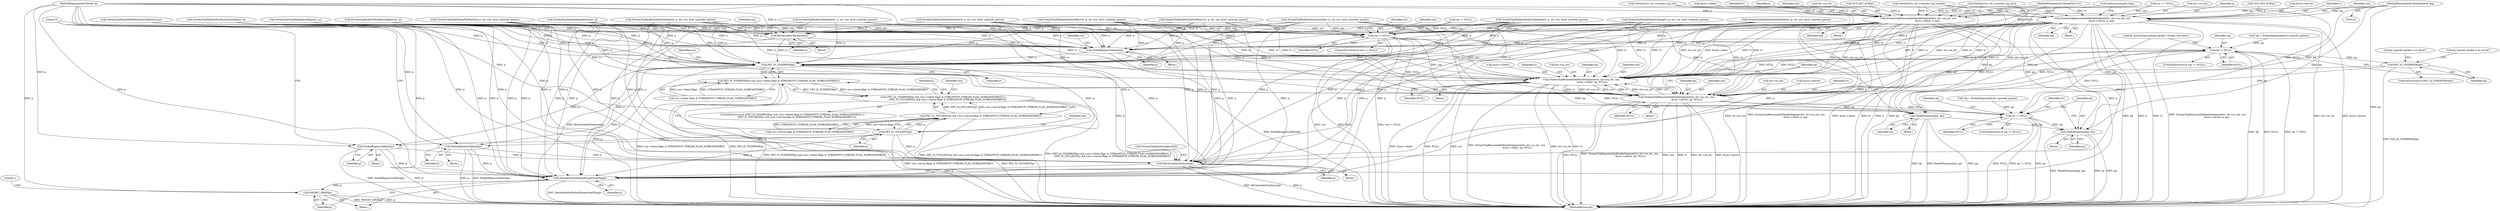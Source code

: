 digraph "0_suricata_843d0b7a10bb45627f94764a6c5d468a24143345@pointer" {
"1000129" [label="(MethodParameterIn,PacketQueue *pq)"];
"1000415" [label="(Call,StreamTcpReassembleHandleSegment(tv, stt->ra_ctx, ssn,\n                        &ssn->server, p, pq))"];
"1000651" [label="(Call,ssn != NULL)"];
"1000675" [label="(Call,np != NULL)"];
"1000680" [label="(Call,PKT_IS_TOSERVER(np))"];
"1000685" [label="(Call,StreamTcpReassembleHandleSegment(tv, stt->ra_ctx, ssn,\n                            &ssn->client, np, NULL))"];
"1000701" [label="(Call,StreamTcpReassembleHandleSegment(tv, stt->ra_ctx, ssn,\n                            &ssn->server, np, NULL))"];
"1000713" [label="(Call,PacketEnqueue(pq, np))"];
"1000862" [label="(Call,PacketEnqueue(pq, np))"];
"1000858" [label="(Call,np != NULL)"];
"1000725" [label="(Call,ReCalculateChecksum(p))"];
"1000747" [label="(Call,PacketBypassCallback(p))"];
"1000774" [label="(Call,PKT_IS_TOSERVER(p))"];
"1000773" [label="(Call,PKT_IS_TOSERVER(p) && (ssn->client.flags & STREAMTCP_STREAM_FLAG_NOREASSEMBLY))"];
"1000772" [label="(Call,(PKT_IS_TOSERVER(p) && (ssn->client.flags & STREAMTCP_STREAM_FLAG_NOREASSEMBLY)) ||\n            (PKT_IS_TOCLIENT(p) && (ssn->server.flags & STREAMTCP_STREAM_FLAG_NOREASSEMBLY)))"];
"1000784" [label="(Call,PKT_IS_TOCLIENT(p))"];
"1000783" [label="(Call,PKT_IS_TOCLIENT(p) && (ssn->server.flags & STREAMTCP_STREAM_FLAG_NOREASSEMBLY))"];
"1000809" [label="(Call,PacketBypassCallback(p))"];
"1000872" [label="(Call,ReCalculateChecksum(p))"];
"1000877" [label="(Call,DecodeSetNoPayloadInspectionFlag(p))"];
"1000879" [label="(Call,PACKET_DROP(p))"];
"1000835" [label="(Call,PacketBypassCallback(p))"];
"1000437" [label="(Call,StreamTcpReassembleHandleSegment(tv, stt->ra_ctx, ssn,\n                        &ssn->client, p, pq))"];
"1000773" [label="(Call,PKT_IS_TOSERVER(p) && (ssn->client.flags & STREAMTCP_STREAM_FLAG_NOREASSEMBLY))"];
"1000129" [label="(MethodParameterIn,PacketQueue *pq)"];
"1000858" [label="(Call,np != NULL)"];
"1000533" [label="(Call,StreamTcpPacketStateEstablished(tv, p, stt, ssn, &stt->pseudo_queue))"];
"1000836" [label="(Identifier,p)"];
"1000435" [label="(Call,TCP_GET_ACK(p))"];
"1000678" [label="(Block,)"];
"1000296" [label="(Call,StatsIncr(tv, stt->counter_tcp_syn))"];
"1000448" [label="(Identifier,pq)"];
"1000873" [label="(Identifier,p)"];
"1000126" [label="(MethodParameterIn,ThreadVars *tv)"];
"1000575" [label="(Call,StreamTcpPacketStateClosing(tv, p, stt, ssn, &stt->pseudo_queue))"];
"1000776" [label="(Call,ssn->client.flags & STREAMTCP_STREAM_FLAG_NOREASSEMBLY)"];
"1000786" [label="(Call,ssn->server.flags & STREAMTCP_STREAM_FLAG_NOREASSEMBLY)"];
"1000659" [label="(Identifier,stt)"];
"1000677" [label="(Identifier,NULL)"];
"1000700" [label="(Literal,\"pseudo packet is to client\")"];
"1000674" [label="(ControlStructure,if (np != NULL))"];
"1000483" [label="(Call,StreamTcpPacketIsFinShutdownAck(ssn, p))"];
"1000652" [label="(Identifier,ssn)"];
"1000667" [label="(Call,*np = PacketDequeue(&stt->pseudo_queue))"];
"1000489" [label="(Call,StreamTcpPacketIsWindowUpdate(ssn, p))"];
"1000883" [label="(Literal,1)"];
"1000732" [label="(Identifier,ssn)"];
"1000675" [label="(Call,np != NULL)"];
"1000725" [label="(Call,ReCalculateChecksum(p))"];
"1000690" [label="(Identifier,ssn)"];
"1000796" [label="(Identifier,p)"];
"1000691" [label="(Call,&ssn->client)"];
"1000877" [label="(Call,DecodeSetNoPayloadInspectionFlag(p))"];
"1000784" [label="(Call,PKT_IS_TOCLIENT(p))"];
"1000713" [label="(Call,PacketEnqueue(pq, np))"];
"1000864" [label="(Identifier,np)"];
"1000696" [label="(Identifier,NULL)"];
"1000748" [label="(Identifier,p)"];
"1000681" [label="(Identifier,np)"];
"1000879" [label="(Call,PACKET_DROP(p))"];
"1000589" [label="(Call,StreamTcpPacketStateCloseWait(tv, p, stt, ssn, &stt->pseudo_queue))"];
"1000875" [label="(Call,StreamTcpInlineDropInvalid())"];
"1000754" [label="(Identifier,ssn)"];
"1000880" [label="(Identifier,p)"];
"1000370" [label="(Call,StreamTcpPacketStateNone(tv, p, stt, ssn, &stt->pseudo_queue))"];
"1000808" [label="(Block,)"];
"1000703" [label="(Call,stt->ra_ctx)"];
"1000861" [label="(Block,)"];
"1000547" [label="(Call,StreamTcpPacketStateFinWait1(tv, p, stt, ssn, &stt->pseudo_queue))"];
"1000428" [label="(Block,)"];
"1000416" [label="(Identifier,tv)"];
"1000717" [label="(Literal,\"processing pseudo packet / stream end done\")"];
"1000715" [label="(Identifier,np)"];
"1000850" [label="(Call,*np = PacketDequeue(&stt->pseudo_queue))"];
"1000714" [label="(Identifier,pq)"];
"1000726" [label="(Identifier,p)"];
"1000686" [label="(Identifier,tv)"];
"1000439" [label="(Call,stt->ra_ctx)"];
"1000774" [label="(Call,PKT_IS_TOSERVER(p))"];
"1000682" [label="(Block,)"];
"1000684" [label="(Literal,\"pseudo packet is to server\")"];
"1000687" [label="(Call,stt->ra_ctx)"];
"1000426" [label="(Identifier,pq)"];
"1000310" [label="(Call,StatsIncr(tv, stt->counter_tcp_rst))"];
"1000494" [label="(Call,StreamTcpPacketIsBadWindowUpdate(ssn,p))"];
"1000698" [label="(Block,)"];
"1000519" [label="(Call,StreamTcpPacketStateSynRecv(tv, p, stt, ssn, &stt->pseudo_queue))"];
"1000707" [label="(Call,&ssn->server)"];
"1000835" [label="(Call,PacketBypassCallback(p))"];
"1000701" [label="(Call,StreamTcpReassembleHandleSegment(tv, stt->ra_ctx, ssn,\n                            &ssn->server, np, NULL))"];
"1000702" [label="(Identifier,tv)"];
"1000876" [label="(Block,)"];
"1000860" [label="(Identifier,NULL)"];
"1000420" [label="(Identifier,ssn)"];
"1000281" [label="(Call,StatsIncr(tv, stt->counter_tcp_synack))"];
"1000809" [label="(Call,PacketBypassCallback(p))"];
"1000802" [label="(Identifier,ssn)"];
"1000617" [label="(Call,StreamTcpPacketStateTimeWait(tv, p, stt, ssn, &stt->pseudo_queue))"];
"1000832" [label="(Block,)"];
"1000384" [label="(Call,ssn != NULL)"];
"1000746" [label="(Block,)"];
"1000772" [label="(Call,(PKT_IS_TOSERVER(p) && (ssn->client.flags & STREAMTCP_STREAM_FLAG_NOREASSEMBLY)) ||\n            (PKT_IS_TOCLIENT(p) && (ssn->server.flags & STREAMTCP_STREAM_FLAG_NOREASSEMBLY)))"];
"1000474" [label="(Call,StreamTcpClearKeepAliveFlag(ssn, p))"];
"1000417" [label="(Call,stt->ra_ctx)"];
"1000425" [label="(Identifier,p)"];
"1000127" [label="(MethodParameterIn,Packet *p)"];
"1000650" [label="(ControlStructure,if (ssn != NULL))"];
"1000561" [label="(Call,StreamTcpPacketStateFinWait2(tv, p, stt, ssn, &stt->pseudo_queue))"];
"1000651" [label="(Call,ssn != NULL)"];
"1000884" [label="(MethodReturn,int)"];
"1000862" [label="(Call,PacketEnqueue(pq, np))"];
"1000505" [label="(Call,StreamTcpPacketStateSynSent(tv, p, stt, ssn, &stt->pseudo_queue))"];
"1000711" [label="(Identifier,np)"];
"1000443" [label="(Call,&ssn->client)"];
"1000603" [label="(Call,StreamTcpPacketStateLastAck(tv, p, stt, ssn, &stt->pseudo_queue))"];
"1000859" [label="(Identifier,np)"];
"1000406" [label="(Block,)"];
"1000680" [label="(Call,PKT_IS_TOSERVER(np))"];
"1000676" [label="(Identifier,np)"];
"1000872" [label="(Call,ReCalculateChecksum(p))"];
"1000685" [label="(Call,StreamTcpReassembleHandleSegment(tv, stt->ra_ctx, ssn,\n                            &ssn->client, np, NULL))"];
"1000359" [label="(Call,ssn == NULL)"];
"1000438" [label="(Identifier,tv)"];
"1000724" [label="(Block,)"];
"1000871" [label="(Block,)"];
"1000878" [label="(Identifier,p)"];
"1000789" [label="(Identifier,ssn)"];
"1000447" [label="(Identifier,p)"];
"1000863" [label="(Identifier,pq)"];
"1000695" [label="(Identifier,np)"];
"1000437" [label="(Call,StreamTcpReassembleHandleSegment(tv, stt->ra_ctx, ssn,\n                        &ssn->client, p, pq))"];
"1000706" [label="(Identifier,ssn)"];
"1000838" [label="(Literal,0)"];
"1000712" [label="(Identifier,NULL)"];
"1000810" [label="(Identifier,p)"];
"1000461" [label="(Call,StreamTcpPacketIsKeepAlive(ssn, p))"];
"1000653" [label="(Identifier,NULL)"];
"1000413" [label="(Call,TCP_GET_ACK(p))"];
"1000785" [label="(Identifier,p)"];
"1000747" [label="(Call,PacketBypassCallback(p))"];
"1000442" [label="(Identifier,ssn)"];
"1000771" [label="(ControlStructure,if ((PKT_IS_TOSERVER(p) && (ssn->client.flags & STREAMTCP_STREAM_FLAG_NOREASSEMBLY)) ||\n            (PKT_IS_TOCLIENT(p) && (ssn->server.flags & STREAMTCP_STREAM_FLAG_NOREASSEMBLY))))"];
"1000775" [label="(Identifier,p)"];
"1000779" [label="(Identifier,ssn)"];
"1000844" [label="(Identifier,stt)"];
"1000415" [label="(Call,StreamTcpReassembleHandleSegment(tv, stt->ra_ctx, ssn,\n                        &ssn->server, p, pq))"];
"1000421" [label="(Call,&ssn->server)"];
"1000783" [label="(Call,PKT_IS_TOCLIENT(p) && (ssn->server.flags & STREAMTCP_STREAM_FLAG_NOREASSEMBLY))"];
"1000449" [label="(ControlStructure,goto skip;)"];
"1000857" [label="(ControlStructure,if (np != NULL))"];
"1000679" [label="(ControlStructure,if (PKT_IS_TOSERVER(np)))"];
"1000129" -> "1000125"  [label="AST: "];
"1000129" -> "1000884"  [label="DDG: pq"];
"1000129" -> "1000415"  [label="DDG: pq"];
"1000129" -> "1000437"  [label="DDG: pq"];
"1000129" -> "1000713"  [label="DDG: pq"];
"1000129" -> "1000862"  [label="DDG: pq"];
"1000415" -> "1000406"  [label="AST: "];
"1000415" -> "1000426"  [label="CFG: "];
"1000416" -> "1000415"  [label="AST: "];
"1000417" -> "1000415"  [label="AST: "];
"1000420" -> "1000415"  [label="AST: "];
"1000421" -> "1000415"  [label="AST: "];
"1000425" -> "1000415"  [label="AST: "];
"1000426" -> "1000415"  [label="AST: "];
"1000449" -> "1000415"  [label="CFG: "];
"1000415" -> "1000884"  [label="DDG: pq"];
"1000415" -> "1000884"  [label="DDG: p"];
"1000415" -> "1000884"  [label="DDG: tv"];
"1000415" -> "1000884"  [label="DDG: StreamTcpReassembleHandleSegment(tv, stt->ra_ctx, ssn,\n                        &ssn->server, p, pq)"];
"1000415" -> "1000884"  [label="DDG: stt->ra_ctx"];
"1000415" -> "1000884"  [label="DDG: &ssn->server"];
"1000281" -> "1000415"  [label="DDG: tv"];
"1000310" -> "1000415"  [label="DDG: tv"];
"1000296" -> "1000415"  [label="DDG: tv"];
"1000126" -> "1000415"  [label="DDG: tv"];
"1000359" -> "1000415"  [label="DDG: ssn"];
"1000413" -> "1000415"  [label="DDG: p"];
"1000127" -> "1000415"  [label="DDG: p"];
"1000415" -> "1000651"  [label="DDG: ssn"];
"1000415" -> "1000685"  [label="DDG: tv"];
"1000415" -> "1000685"  [label="DDG: stt->ra_ctx"];
"1000415" -> "1000701"  [label="DDG: tv"];
"1000415" -> "1000701"  [label="DDG: stt->ra_ctx"];
"1000415" -> "1000701"  [label="DDG: &ssn->server"];
"1000415" -> "1000713"  [label="DDG: pq"];
"1000415" -> "1000725"  [label="DDG: p"];
"1000415" -> "1000747"  [label="DDG: p"];
"1000415" -> "1000774"  [label="DDG: p"];
"1000415" -> "1000862"  [label="DDG: pq"];
"1000415" -> "1000872"  [label="DDG: p"];
"1000415" -> "1000877"  [label="DDG: p"];
"1000651" -> "1000650"  [label="AST: "];
"1000651" -> "1000653"  [label="CFG: "];
"1000652" -> "1000651"  [label="AST: "];
"1000653" -> "1000651"  [label="AST: "];
"1000659" -> "1000651"  [label="CFG: "];
"1000838" -> "1000651"  [label="CFG: "];
"1000651" -> "1000884"  [label="DDG: ssn != NULL"];
"1000651" -> "1000884"  [label="DDG: ssn"];
"1000651" -> "1000884"  [label="DDG: NULL"];
"1000437" -> "1000651"  [label="DDG: ssn"];
"1000505" -> "1000651"  [label="DDG: ssn"];
"1000617" -> "1000651"  [label="DDG: ssn"];
"1000494" -> "1000651"  [label="DDG: ssn"];
"1000474" -> "1000651"  [label="DDG: ssn"];
"1000561" -> "1000651"  [label="DDG: ssn"];
"1000547" -> "1000651"  [label="DDG: ssn"];
"1000461" -> "1000651"  [label="DDG: ssn"];
"1000533" -> "1000651"  [label="DDG: ssn"];
"1000589" -> "1000651"  [label="DDG: ssn"];
"1000384" -> "1000651"  [label="DDG: ssn"];
"1000384" -> "1000651"  [label="DDG: NULL"];
"1000483" -> "1000651"  [label="DDG: ssn"];
"1000603" -> "1000651"  [label="DDG: ssn"];
"1000575" -> "1000651"  [label="DDG: ssn"];
"1000519" -> "1000651"  [label="DDG: ssn"];
"1000489" -> "1000651"  [label="DDG: ssn"];
"1000359" -> "1000651"  [label="DDG: NULL"];
"1000651" -> "1000675"  [label="DDG: NULL"];
"1000651" -> "1000685"  [label="DDG: ssn"];
"1000651" -> "1000701"  [label="DDG: ssn"];
"1000651" -> "1000858"  [label="DDG: NULL"];
"1000675" -> "1000674"  [label="AST: "];
"1000675" -> "1000677"  [label="CFG: "];
"1000676" -> "1000675"  [label="AST: "];
"1000677" -> "1000675"  [label="AST: "];
"1000681" -> "1000675"  [label="CFG: "];
"1000717" -> "1000675"  [label="CFG: "];
"1000675" -> "1000884"  [label="DDG: np"];
"1000675" -> "1000884"  [label="DDG: NULL"];
"1000675" -> "1000884"  [label="DDG: np != NULL"];
"1000667" -> "1000675"  [label="DDG: np"];
"1000685" -> "1000675"  [label="DDG: NULL"];
"1000701" -> "1000675"  [label="DDG: NULL"];
"1000675" -> "1000680"  [label="DDG: np"];
"1000675" -> "1000685"  [label="DDG: NULL"];
"1000675" -> "1000701"  [label="DDG: NULL"];
"1000675" -> "1000858"  [label="DDG: NULL"];
"1000680" -> "1000679"  [label="AST: "];
"1000680" -> "1000681"  [label="CFG: "];
"1000681" -> "1000680"  [label="AST: "];
"1000684" -> "1000680"  [label="CFG: "];
"1000700" -> "1000680"  [label="CFG: "];
"1000680" -> "1000884"  [label="DDG: PKT_IS_TOSERVER(np)"];
"1000680" -> "1000685"  [label="DDG: np"];
"1000680" -> "1000701"  [label="DDG: np"];
"1000685" -> "1000682"  [label="AST: "];
"1000685" -> "1000696"  [label="CFG: "];
"1000686" -> "1000685"  [label="AST: "];
"1000687" -> "1000685"  [label="AST: "];
"1000690" -> "1000685"  [label="AST: "];
"1000691" -> "1000685"  [label="AST: "];
"1000695" -> "1000685"  [label="AST: "];
"1000696" -> "1000685"  [label="AST: "];
"1000714" -> "1000685"  [label="CFG: "];
"1000685" -> "1000884"  [label="DDG: NULL"];
"1000685" -> "1000884"  [label="DDG: ssn"];
"1000685" -> "1000884"  [label="DDG: StreamTcpReassembleHandleSegment(tv, stt->ra_ctx, ssn,\n                            &ssn->client, np, NULL)"];
"1000685" -> "1000884"  [label="DDG: stt->ra_ctx"];
"1000685" -> "1000884"  [label="DDG: tv"];
"1000685" -> "1000884"  [label="DDG: &ssn->client"];
"1000281" -> "1000685"  [label="DDG: tv"];
"1000519" -> "1000685"  [label="DDG: tv"];
"1000310" -> "1000685"  [label="DDG: tv"];
"1000437" -> "1000685"  [label="DDG: tv"];
"1000437" -> "1000685"  [label="DDG: stt->ra_ctx"];
"1000437" -> "1000685"  [label="DDG: &ssn->client"];
"1000603" -> "1000685"  [label="DDG: tv"];
"1000701" -> "1000685"  [label="DDG: tv"];
"1000701" -> "1000685"  [label="DDG: stt->ra_ctx"];
"1000701" -> "1000685"  [label="DDG: ssn"];
"1000575" -> "1000685"  [label="DDG: tv"];
"1000370" -> "1000685"  [label="DDG: tv"];
"1000547" -> "1000685"  [label="DDG: tv"];
"1000505" -> "1000685"  [label="DDG: tv"];
"1000561" -> "1000685"  [label="DDG: tv"];
"1000617" -> "1000685"  [label="DDG: tv"];
"1000589" -> "1000685"  [label="DDG: tv"];
"1000296" -> "1000685"  [label="DDG: tv"];
"1000533" -> "1000685"  [label="DDG: tv"];
"1000126" -> "1000685"  [label="DDG: tv"];
"1000685" -> "1000701"  [label="DDG: tv"];
"1000685" -> "1000701"  [label="DDG: stt->ra_ctx"];
"1000685" -> "1000701"  [label="DDG: ssn"];
"1000685" -> "1000713"  [label="DDG: np"];
"1000685" -> "1000858"  [label="DDG: NULL"];
"1000701" -> "1000698"  [label="AST: "];
"1000701" -> "1000712"  [label="CFG: "];
"1000702" -> "1000701"  [label="AST: "];
"1000703" -> "1000701"  [label="AST: "];
"1000706" -> "1000701"  [label="AST: "];
"1000707" -> "1000701"  [label="AST: "];
"1000711" -> "1000701"  [label="AST: "];
"1000712" -> "1000701"  [label="AST: "];
"1000714" -> "1000701"  [label="CFG: "];
"1000701" -> "1000884"  [label="DDG: NULL"];
"1000701" -> "1000884"  [label="DDG: StreamTcpReassembleHandleSegment(tv, stt->ra_ctx, ssn,\n                            &ssn->server, np, NULL)"];
"1000701" -> "1000884"  [label="DDG: ssn"];
"1000701" -> "1000884"  [label="DDG: tv"];
"1000701" -> "1000884"  [label="DDG: stt->ra_ctx"];
"1000701" -> "1000884"  [label="DDG: &ssn->server"];
"1000281" -> "1000701"  [label="DDG: tv"];
"1000519" -> "1000701"  [label="DDG: tv"];
"1000310" -> "1000701"  [label="DDG: tv"];
"1000437" -> "1000701"  [label="DDG: tv"];
"1000437" -> "1000701"  [label="DDG: stt->ra_ctx"];
"1000603" -> "1000701"  [label="DDG: tv"];
"1000575" -> "1000701"  [label="DDG: tv"];
"1000370" -> "1000701"  [label="DDG: tv"];
"1000547" -> "1000701"  [label="DDG: tv"];
"1000505" -> "1000701"  [label="DDG: tv"];
"1000561" -> "1000701"  [label="DDG: tv"];
"1000617" -> "1000701"  [label="DDG: tv"];
"1000589" -> "1000701"  [label="DDG: tv"];
"1000296" -> "1000701"  [label="DDG: tv"];
"1000533" -> "1000701"  [label="DDG: tv"];
"1000126" -> "1000701"  [label="DDG: tv"];
"1000701" -> "1000713"  [label="DDG: np"];
"1000701" -> "1000858"  [label="DDG: NULL"];
"1000713" -> "1000678"  [label="AST: "];
"1000713" -> "1000715"  [label="CFG: "];
"1000714" -> "1000713"  [label="AST: "];
"1000715" -> "1000713"  [label="AST: "];
"1000717" -> "1000713"  [label="CFG: "];
"1000713" -> "1000884"  [label="DDG: pq"];
"1000713" -> "1000884"  [label="DDG: np"];
"1000713" -> "1000884"  [label="DDG: PacketEnqueue(pq, np)"];
"1000437" -> "1000713"  [label="DDG: pq"];
"1000713" -> "1000862"  [label="DDG: pq"];
"1000862" -> "1000861"  [label="AST: "];
"1000862" -> "1000864"  [label="CFG: "];
"1000863" -> "1000862"  [label="AST: "];
"1000864" -> "1000862"  [label="AST: "];
"1000844" -> "1000862"  [label="CFG: "];
"1000862" -> "1000884"  [label="DDG: np"];
"1000862" -> "1000884"  [label="DDG: pq"];
"1000862" -> "1000884"  [label="DDG: PacketEnqueue(pq, np)"];
"1000437" -> "1000862"  [label="DDG: pq"];
"1000858" -> "1000862"  [label="DDG: np"];
"1000858" -> "1000857"  [label="AST: "];
"1000858" -> "1000860"  [label="CFG: "];
"1000859" -> "1000858"  [label="AST: "];
"1000860" -> "1000858"  [label="AST: "];
"1000844" -> "1000858"  [label="CFG: "];
"1000863" -> "1000858"  [label="CFG: "];
"1000858" -> "1000884"  [label="DDG: np != NULL"];
"1000858" -> "1000884"  [label="DDG: np"];
"1000858" -> "1000884"  [label="DDG: NULL"];
"1000850" -> "1000858"  [label="DDG: np"];
"1000359" -> "1000858"  [label="DDG: NULL"];
"1000725" -> "1000724"  [label="AST: "];
"1000725" -> "1000726"  [label="CFG: "];
"1000726" -> "1000725"  [label="AST: "];
"1000732" -> "1000725"  [label="CFG: "];
"1000725" -> "1000884"  [label="DDG: ReCalculateChecksum(p)"];
"1000561" -> "1000725"  [label="DDG: p"];
"1000505" -> "1000725"  [label="DDG: p"];
"1000461" -> "1000725"  [label="DDG: p"];
"1000474" -> "1000725"  [label="DDG: p"];
"1000437" -> "1000725"  [label="DDG: p"];
"1000617" -> "1000725"  [label="DDG: p"];
"1000533" -> "1000725"  [label="DDG: p"];
"1000370" -> "1000725"  [label="DDG: p"];
"1000547" -> "1000725"  [label="DDG: p"];
"1000483" -> "1000725"  [label="DDG: p"];
"1000575" -> "1000725"  [label="DDG: p"];
"1000494" -> "1000725"  [label="DDG: p"];
"1000589" -> "1000725"  [label="DDG: p"];
"1000489" -> "1000725"  [label="DDG: p"];
"1000603" -> "1000725"  [label="DDG: p"];
"1000519" -> "1000725"  [label="DDG: p"];
"1000127" -> "1000725"  [label="DDG: p"];
"1000725" -> "1000747"  [label="DDG: p"];
"1000725" -> "1000774"  [label="DDG: p"];
"1000747" -> "1000746"  [label="AST: "];
"1000747" -> "1000748"  [label="CFG: "];
"1000748" -> "1000747"  [label="AST: "];
"1000754" -> "1000747"  [label="CFG: "];
"1000747" -> "1000884"  [label="DDG: PacketBypassCallback(p)"];
"1000561" -> "1000747"  [label="DDG: p"];
"1000505" -> "1000747"  [label="DDG: p"];
"1000461" -> "1000747"  [label="DDG: p"];
"1000474" -> "1000747"  [label="DDG: p"];
"1000437" -> "1000747"  [label="DDG: p"];
"1000533" -> "1000747"  [label="DDG: p"];
"1000370" -> "1000747"  [label="DDG: p"];
"1000547" -> "1000747"  [label="DDG: p"];
"1000483" -> "1000747"  [label="DDG: p"];
"1000575" -> "1000747"  [label="DDG: p"];
"1000494" -> "1000747"  [label="DDG: p"];
"1000589" -> "1000747"  [label="DDG: p"];
"1000489" -> "1000747"  [label="DDG: p"];
"1000603" -> "1000747"  [label="DDG: p"];
"1000519" -> "1000747"  [label="DDG: p"];
"1000617" -> "1000747"  [label="DDG: p"];
"1000127" -> "1000747"  [label="DDG: p"];
"1000747" -> "1000774"  [label="DDG: p"];
"1000774" -> "1000773"  [label="AST: "];
"1000774" -> "1000775"  [label="CFG: "];
"1000775" -> "1000774"  [label="AST: "];
"1000779" -> "1000774"  [label="CFG: "];
"1000773" -> "1000774"  [label="CFG: "];
"1000774" -> "1000884"  [label="DDG: p"];
"1000774" -> "1000773"  [label="DDG: p"];
"1000505" -> "1000774"  [label="DDG: p"];
"1000461" -> "1000774"  [label="DDG: p"];
"1000474" -> "1000774"  [label="DDG: p"];
"1000437" -> "1000774"  [label="DDG: p"];
"1000533" -> "1000774"  [label="DDG: p"];
"1000370" -> "1000774"  [label="DDG: p"];
"1000547" -> "1000774"  [label="DDG: p"];
"1000483" -> "1000774"  [label="DDG: p"];
"1000561" -> "1000774"  [label="DDG: p"];
"1000575" -> "1000774"  [label="DDG: p"];
"1000494" -> "1000774"  [label="DDG: p"];
"1000589" -> "1000774"  [label="DDG: p"];
"1000489" -> "1000774"  [label="DDG: p"];
"1000603" -> "1000774"  [label="DDG: p"];
"1000519" -> "1000774"  [label="DDG: p"];
"1000617" -> "1000774"  [label="DDG: p"];
"1000127" -> "1000774"  [label="DDG: p"];
"1000774" -> "1000784"  [label="DDG: p"];
"1000774" -> "1000809"  [label="DDG: p"];
"1000774" -> "1000835"  [label="DDG: p"];
"1000774" -> "1000872"  [label="DDG: p"];
"1000774" -> "1000877"  [label="DDG: p"];
"1000773" -> "1000772"  [label="AST: "];
"1000773" -> "1000776"  [label="CFG: "];
"1000776" -> "1000773"  [label="AST: "];
"1000785" -> "1000773"  [label="CFG: "];
"1000772" -> "1000773"  [label="CFG: "];
"1000773" -> "1000884"  [label="DDG: ssn->client.flags & STREAMTCP_STREAM_FLAG_NOREASSEMBLY"];
"1000773" -> "1000884"  [label="DDG: PKT_IS_TOSERVER(p)"];
"1000773" -> "1000772"  [label="DDG: PKT_IS_TOSERVER(p)"];
"1000773" -> "1000772"  [label="DDG: ssn->client.flags & STREAMTCP_STREAM_FLAG_NOREASSEMBLY"];
"1000776" -> "1000773"  [label="DDG: ssn->client.flags"];
"1000776" -> "1000773"  [label="DDG: STREAMTCP_STREAM_FLAG_NOREASSEMBLY"];
"1000772" -> "1000771"  [label="AST: "];
"1000772" -> "1000783"  [label="CFG: "];
"1000783" -> "1000772"  [label="AST: "];
"1000796" -> "1000772"  [label="CFG: "];
"1000802" -> "1000772"  [label="CFG: "];
"1000772" -> "1000884"  [label="DDG: PKT_IS_TOSERVER(p) && (ssn->client.flags & STREAMTCP_STREAM_FLAG_NOREASSEMBLY)"];
"1000772" -> "1000884"  [label="DDG: PKT_IS_TOCLIENT(p) && (ssn->server.flags & STREAMTCP_STREAM_FLAG_NOREASSEMBLY)"];
"1000772" -> "1000884"  [label="DDG: (PKT_IS_TOSERVER(p) && (ssn->client.flags & STREAMTCP_STREAM_FLAG_NOREASSEMBLY)) ||\n            (PKT_IS_TOCLIENT(p) && (ssn->server.flags & STREAMTCP_STREAM_FLAG_NOREASSEMBLY))"];
"1000783" -> "1000772"  [label="DDG: PKT_IS_TOCLIENT(p)"];
"1000783" -> "1000772"  [label="DDG: ssn->server.flags & STREAMTCP_STREAM_FLAG_NOREASSEMBLY"];
"1000784" -> "1000783"  [label="AST: "];
"1000784" -> "1000785"  [label="CFG: "];
"1000785" -> "1000784"  [label="AST: "];
"1000789" -> "1000784"  [label="CFG: "];
"1000783" -> "1000784"  [label="CFG: "];
"1000784" -> "1000884"  [label="DDG: p"];
"1000784" -> "1000783"  [label="DDG: p"];
"1000127" -> "1000784"  [label="DDG: p"];
"1000784" -> "1000809"  [label="DDG: p"];
"1000784" -> "1000835"  [label="DDG: p"];
"1000784" -> "1000872"  [label="DDG: p"];
"1000784" -> "1000877"  [label="DDG: p"];
"1000783" -> "1000786"  [label="CFG: "];
"1000786" -> "1000783"  [label="AST: "];
"1000783" -> "1000884"  [label="DDG: ssn->server.flags & STREAMTCP_STREAM_FLAG_NOREASSEMBLY"];
"1000783" -> "1000884"  [label="DDG: PKT_IS_TOCLIENT(p)"];
"1000786" -> "1000783"  [label="DDG: ssn->server.flags"];
"1000786" -> "1000783"  [label="DDG: STREAMTCP_STREAM_FLAG_NOREASSEMBLY"];
"1000809" -> "1000808"  [label="AST: "];
"1000809" -> "1000810"  [label="CFG: "];
"1000810" -> "1000809"  [label="AST: "];
"1000838" -> "1000809"  [label="CFG: "];
"1000809" -> "1000884"  [label="DDG: p"];
"1000809" -> "1000884"  [label="DDG: PacketBypassCallback(p)"];
"1000127" -> "1000809"  [label="DDG: p"];
"1000809" -> "1000872"  [label="DDG: p"];
"1000809" -> "1000877"  [label="DDG: p"];
"1000872" -> "1000871"  [label="AST: "];
"1000872" -> "1000873"  [label="CFG: "];
"1000873" -> "1000872"  [label="AST: "];
"1000875" -> "1000872"  [label="CFG: "];
"1000872" -> "1000884"  [label="DDG: ReCalculateChecksum(p)"];
"1000872" -> "1000884"  [label="DDG: p"];
"1000561" -> "1000872"  [label="DDG: p"];
"1000505" -> "1000872"  [label="DDG: p"];
"1000461" -> "1000872"  [label="DDG: p"];
"1000474" -> "1000872"  [label="DDG: p"];
"1000437" -> "1000872"  [label="DDG: p"];
"1000835" -> "1000872"  [label="DDG: p"];
"1000617" -> "1000872"  [label="DDG: p"];
"1000533" -> "1000872"  [label="DDG: p"];
"1000370" -> "1000872"  [label="DDG: p"];
"1000547" -> "1000872"  [label="DDG: p"];
"1000575" -> "1000872"  [label="DDG: p"];
"1000494" -> "1000872"  [label="DDG: p"];
"1000589" -> "1000872"  [label="DDG: p"];
"1000489" -> "1000872"  [label="DDG: p"];
"1000603" -> "1000872"  [label="DDG: p"];
"1000519" -> "1000872"  [label="DDG: p"];
"1000483" -> "1000872"  [label="DDG: p"];
"1000127" -> "1000872"  [label="DDG: p"];
"1000872" -> "1000877"  [label="DDG: p"];
"1000877" -> "1000876"  [label="AST: "];
"1000877" -> "1000878"  [label="CFG: "];
"1000878" -> "1000877"  [label="AST: "];
"1000880" -> "1000877"  [label="CFG: "];
"1000877" -> "1000884"  [label="DDG: DecodeSetNoPayloadInspectionFlag(p)"];
"1000561" -> "1000877"  [label="DDG: p"];
"1000505" -> "1000877"  [label="DDG: p"];
"1000461" -> "1000877"  [label="DDG: p"];
"1000474" -> "1000877"  [label="DDG: p"];
"1000835" -> "1000877"  [label="DDG: p"];
"1000617" -> "1000877"  [label="DDG: p"];
"1000533" -> "1000877"  [label="DDG: p"];
"1000370" -> "1000877"  [label="DDG: p"];
"1000547" -> "1000877"  [label="DDG: p"];
"1000575" -> "1000877"  [label="DDG: p"];
"1000494" -> "1000877"  [label="DDG: p"];
"1000437" -> "1000877"  [label="DDG: p"];
"1000589" -> "1000877"  [label="DDG: p"];
"1000489" -> "1000877"  [label="DDG: p"];
"1000603" -> "1000877"  [label="DDG: p"];
"1000519" -> "1000877"  [label="DDG: p"];
"1000483" -> "1000877"  [label="DDG: p"];
"1000127" -> "1000877"  [label="DDG: p"];
"1000877" -> "1000879"  [label="DDG: p"];
"1000879" -> "1000876"  [label="AST: "];
"1000879" -> "1000880"  [label="CFG: "];
"1000880" -> "1000879"  [label="AST: "];
"1000883" -> "1000879"  [label="CFG: "];
"1000879" -> "1000884"  [label="DDG: PACKET_DROP(p)"];
"1000879" -> "1000884"  [label="DDG: p"];
"1000127" -> "1000879"  [label="DDG: p"];
"1000835" -> "1000832"  [label="AST: "];
"1000835" -> "1000836"  [label="CFG: "];
"1000836" -> "1000835"  [label="AST: "];
"1000838" -> "1000835"  [label="CFG: "];
"1000835" -> "1000884"  [label="DDG: PacketBypassCallback(p)"];
"1000835" -> "1000884"  [label="DDG: p"];
"1000127" -> "1000835"  [label="DDG: p"];
"1000437" -> "1000428"  [label="AST: "];
"1000437" -> "1000448"  [label="CFG: "];
"1000438" -> "1000437"  [label="AST: "];
"1000439" -> "1000437"  [label="AST: "];
"1000442" -> "1000437"  [label="AST: "];
"1000443" -> "1000437"  [label="AST: "];
"1000447" -> "1000437"  [label="AST: "];
"1000448" -> "1000437"  [label="AST: "];
"1000449" -> "1000437"  [label="CFG: "];
"1000437" -> "1000884"  [label="DDG: StreamTcpReassembleHandleSegment(tv, stt->ra_ctx, ssn,\n                        &ssn->client, p, pq)"];
"1000437" -> "1000884"  [label="DDG: &ssn->client"];
"1000437" -> "1000884"  [label="DDG: tv"];
"1000437" -> "1000884"  [label="DDG: p"];
"1000437" -> "1000884"  [label="DDG: pq"];
"1000437" -> "1000884"  [label="DDG: stt->ra_ctx"];
"1000281" -> "1000437"  [label="DDG: tv"];
"1000310" -> "1000437"  [label="DDG: tv"];
"1000296" -> "1000437"  [label="DDG: tv"];
"1000126" -> "1000437"  [label="DDG: tv"];
"1000359" -> "1000437"  [label="DDG: ssn"];
"1000435" -> "1000437"  [label="DDG: p"];
"1000127" -> "1000437"  [label="DDG: p"];
}
